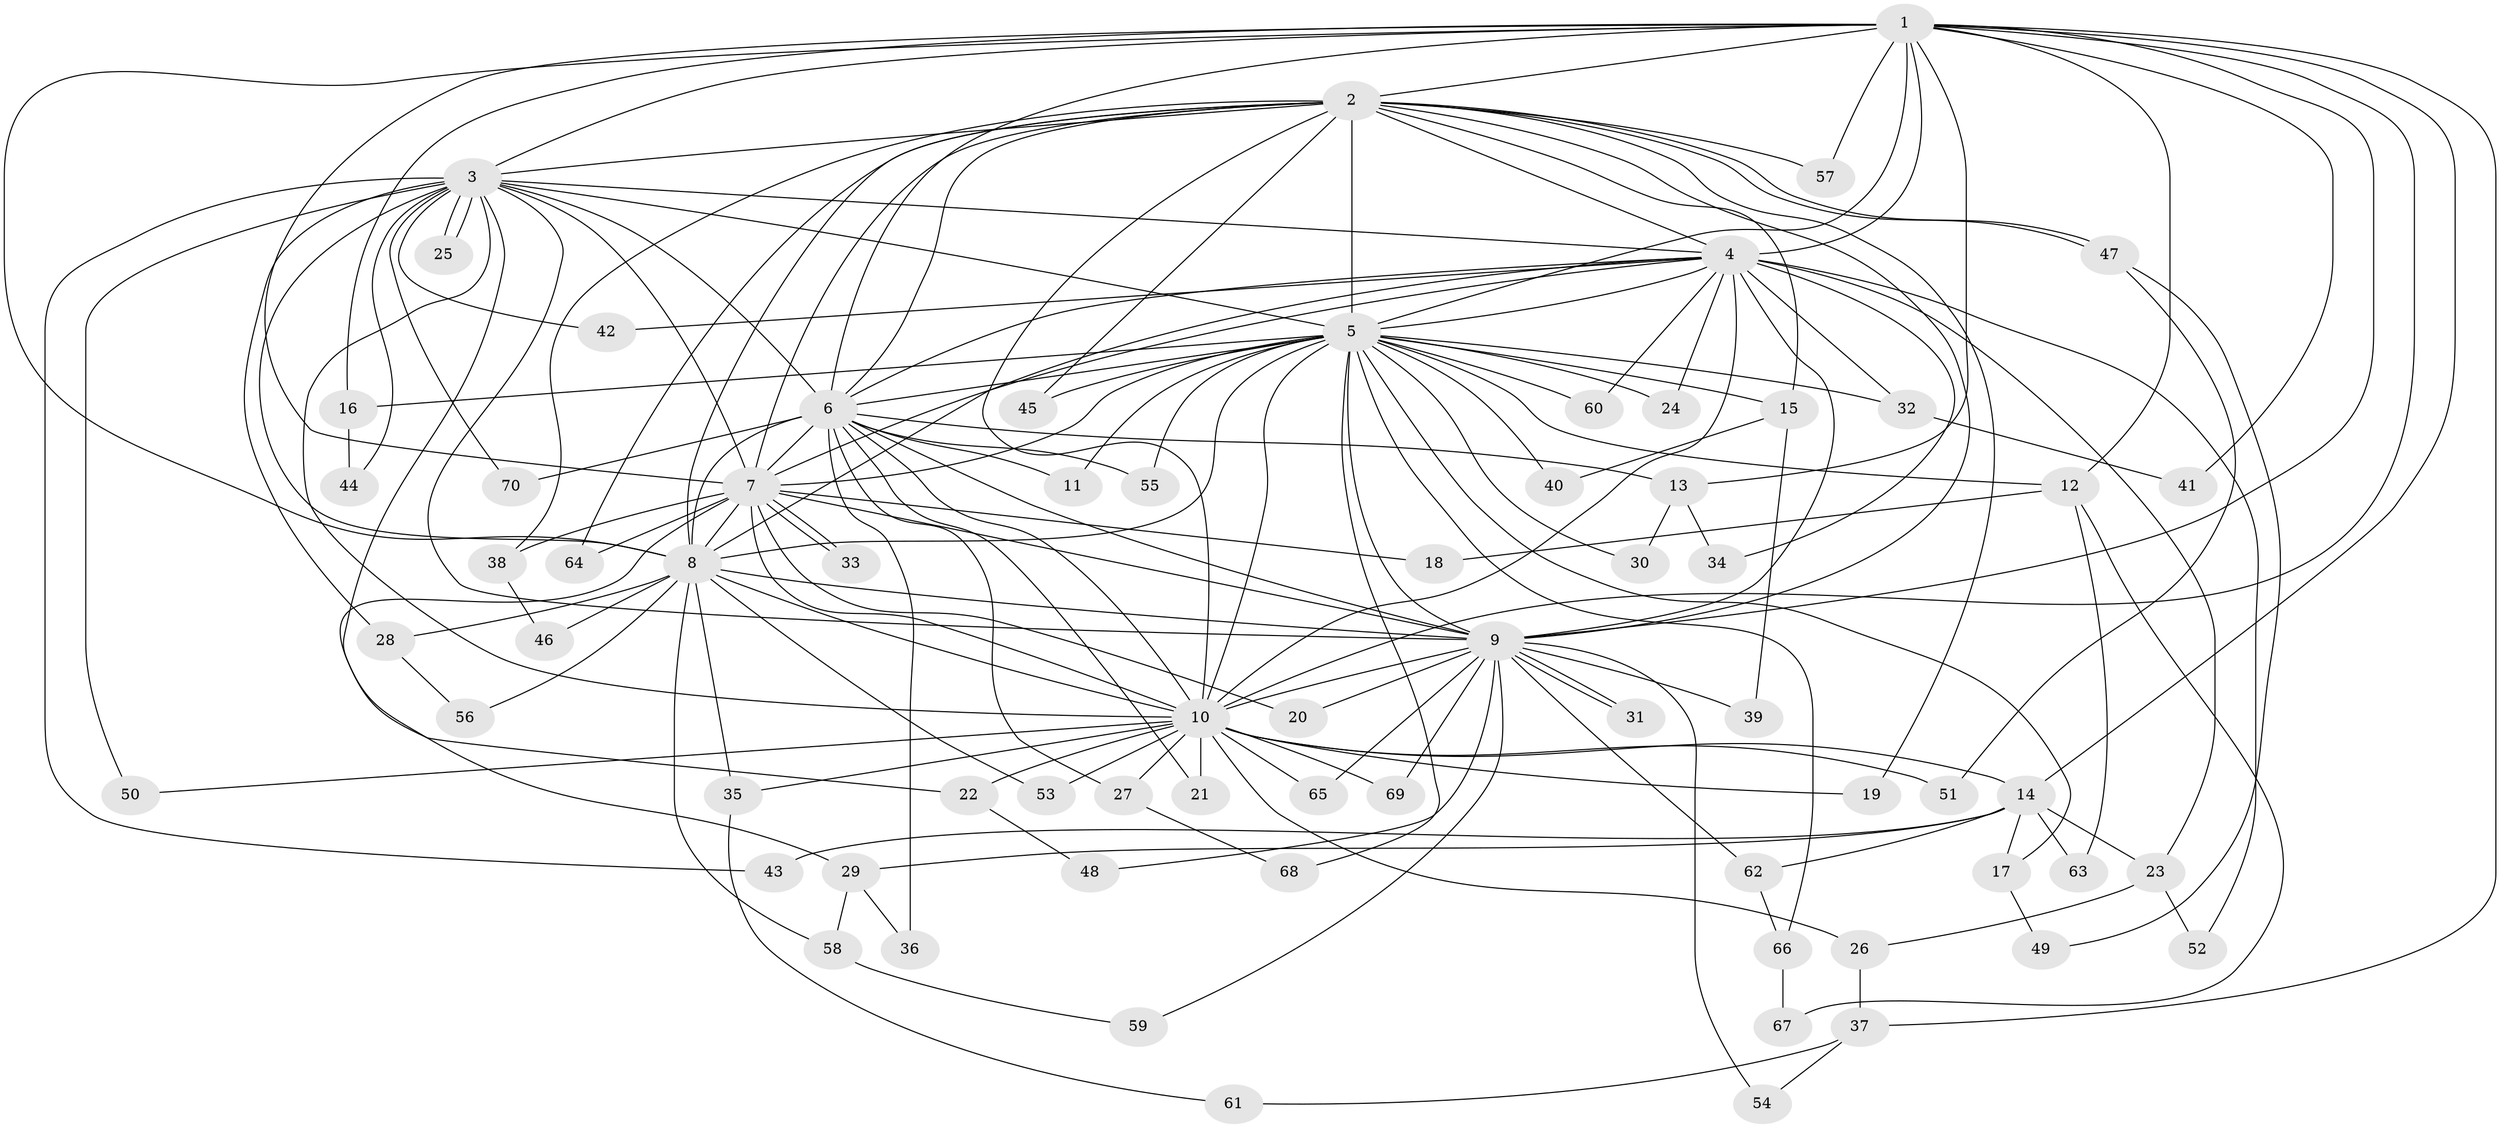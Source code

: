 // Generated by graph-tools (version 1.1) at 2025/49/03/09/25 03:49:33]
// undirected, 70 vertices, 165 edges
graph export_dot {
graph [start="1"]
  node [color=gray90,style=filled];
  1;
  2;
  3;
  4;
  5;
  6;
  7;
  8;
  9;
  10;
  11;
  12;
  13;
  14;
  15;
  16;
  17;
  18;
  19;
  20;
  21;
  22;
  23;
  24;
  25;
  26;
  27;
  28;
  29;
  30;
  31;
  32;
  33;
  34;
  35;
  36;
  37;
  38;
  39;
  40;
  41;
  42;
  43;
  44;
  45;
  46;
  47;
  48;
  49;
  50;
  51;
  52;
  53;
  54;
  55;
  56;
  57;
  58;
  59;
  60;
  61;
  62;
  63;
  64;
  65;
  66;
  67;
  68;
  69;
  70;
  1 -- 2;
  1 -- 3;
  1 -- 4;
  1 -- 5;
  1 -- 6;
  1 -- 7;
  1 -- 8;
  1 -- 9;
  1 -- 10;
  1 -- 12;
  1 -- 13;
  1 -- 14;
  1 -- 16;
  1 -- 37;
  1 -- 41;
  1 -- 57;
  2 -- 3;
  2 -- 4;
  2 -- 5;
  2 -- 6;
  2 -- 7;
  2 -- 8;
  2 -- 9;
  2 -- 10;
  2 -- 15;
  2 -- 19;
  2 -- 38;
  2 -- 45;
  2 -- 47;
  2 -- 47;
  2 -- 57;
  2 -- 64;
  3 -- 4;
  3 -- 5;
  3 -- 6;
  3 -- 7;
  3 -- 8;
  3 -- 9;
  3 -- 10;
  3 -- 22;
  3 -- 25;
  3 -- 25;
  3 -- 28;
  3 -- 42;
  3 -- 43;
  3 -- 44;
  3 -- 50;
  3 -- 70;
  4 -- 5;
  4 -- 6;
  4 -- 7;
  4 -- 8;
  4 -- 9;
  4 -- 10;
  4 -- 23;
  4 -- 24;
  4 -- 32;
  4 -- 34;
  4 -- 42;
  4 -- 52;
  4 -- 60;
  5 -- 6;
  5 -- 7;
  5 -- 8;
  5 -- 9;
  5 -- 10;
  5 -- 11;
  5 -- 12;
  5 -- 15;
  5 -- 16;
  5 -- 17;
  5 -- 24;
  5 -- 30;
  5 -- 32;
  5 -- 40;
  5 -- 45;
  5 -- 55;
  5 -- 60;
  5 -- 66;
  5 -- 68;
  6 -- 7;
  6 -- 8;
  6 -- 9;
  6 -- 10;
  6 -- 11;
  6 -- 13;
  6 -- 21;
  6 -- 27;
  6 -- 36;
  6 -- 55;
  6 -- 70;
  7 -- 8;
  7 -- 9;
  7 -- 10;
  7 -- 18;
  7 -- 20;
  7 -- 29;
  7 -- 33;
  7 -- 33;
  7 -- 38;
  7 -- 64;
  8 -- 9;
  8 -- 10;
  8 -- 28;
  8 -- 35;
  8 -- 46;
  8 -- 53;
  8 -- 56;
  8 -- 58;
  9 -- 10;
  9 -- 20;
  9 -- 31;
  9 -- 31;
  9 -- 39;
  9 -- 48;
  9 -- 54;
  9 -- 59;
  9 -- 62;
  9 -- 65;
  9 -- 69;
  10 -- 14;
  10 -- 19;
  10 -- 21;
  10 -- 22;
  10 -- 26;
  10 -- 27;
  10 -- 35;
  10 -- 50;
  10 -- 51;
  10 -- 53;
  10 -- 65;
  10 -- 69;
  12 -- 18;
  12 -- 63;
  12 -- 67;
  13 -- 30;
  13 -- 34;
  14 -- 17;
  14 -- 23;
  14 -- 29;
  14 -- 43;
  14 -- 62;
  14 -- 63;
  15 -- 39;
  15 -- 40;
  16 -- 44;
  17 -- 49;
  22 -- 48;
  23 -- 26;
  23 -- 52;
  26 -- 37;
  27 -- 68;
  28 -- 56;
  29 -- 36;
  29 -- 58;
  32 -- 41;
  35 -- 61;
  37 -- 54;
  37 -- 61;
  38 -- 46;
  47 -- 49;
  47 -- 51;
  58 -- 59;
  62 -- 66;
  66 -- 67;
}
